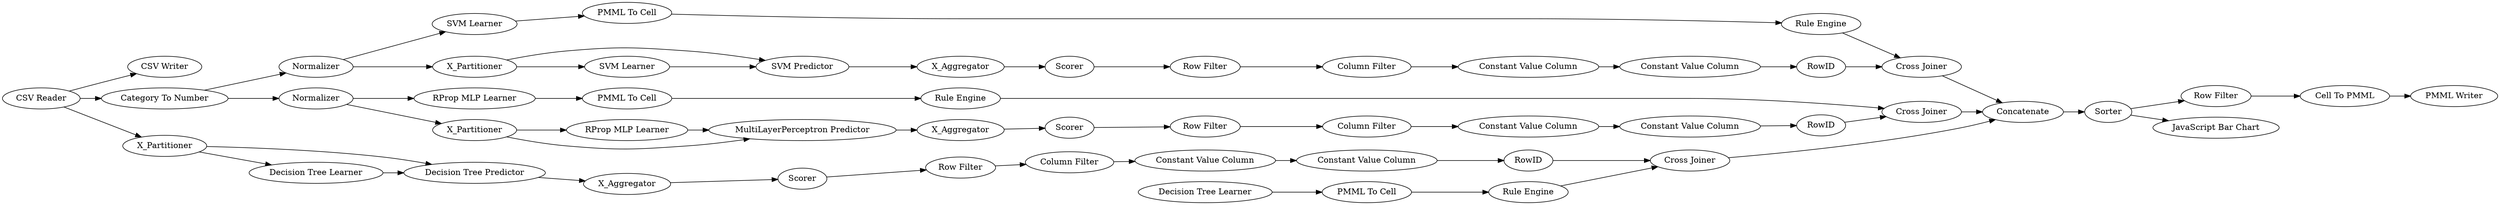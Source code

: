 digraph {
	"-5346719931734904941_9" [label="Row Filter"]
	"2235507846314884048_40" [label=Normalizer]
	"-3463545447151866958_40" [label=Scorer]
	"719655470477920481_9" [label="Row Filter"]
	"-2892198041031936847_33" [label="SVM Learner"]
	"2235507846314884048_2" [label=X_Partitioner]
	"-8604549777684808036_32" [label="Decision Tree Predictor"]
	"-4036376678868301461_22" [label="PMML To Cell"]
	"-3463545447151866958_31" [label="RProp MLP Learner"]
	"7247051905193278879_62" [label="CSV Reader"]
	"-5600254620376744481_293" [label=RowID]
	"-8604549777684808036_7" [label=X_Aggregator]
	"-2892198041031936847_34" [label="PMML To Cell"]
	"719655470477920481_293" [label=RowID]
	"-2892198041031936847_35" [label="Rule Engine"]
	"-3463545447151866958_39" [label=Normalizer]
	"8049027260511456578_33" [label="Decision Tree Learner"]
	"-5346719931734904941_292" [label="Constant Value Column"]
	"-3463545447151866958_7" [label=X_Aggregator]
	"2235507846314884048_41" [label=Scorer]
	"-5600254620376744481_292" [label="Constant Value Column"]
	"-5346719931734904941_290" [label="Constant Value Column"]
	"-5346719931734904941_293" [label=RowID]
	"-8604549777684808036_31" [label="Decision Tree Learner"]
	"719655470477920481_290" [label="Constant Value Column"]
	"7247051905193278879_63" [label="CSV Writer"]
	"719655470477920481_294" [label="Column Filter"]
	"-4036376678868301461_34" [label="Rule Engine"]
	"7247051905193278879_58" [label="Category To Number"]
	"-4036376678868301461_35" [label="RProp MLP Learner"]
	"-3463545447151866958_2" [label=X_Partitioner]
	"2235507846314884048_32" [label="SVM Predictor"]
	"-3463545447151866958_32" [label="MultiLayerPerceptron Predictor"]
	"7247051905193278879_53" [label="Row Filter"]
	"-3463545447151866958_38" [label="Cross Joiner"]
	"2235507846314884048_39" [label="Cross Joiner"]
	"7247051905193278879_52" [label=Sorter]
	"-8604549777684808036_38" [label="Cross Joiner"]
	"8049027260511456578_28" [label="PMML To Cell"]
	"-5600254620376744481_290" [label="Constant Value Column"]
	"-5600254620376744481_9" [label="Row Filter"]
	"7247051905193278879_54" [label="Cell To PMML"]
	"7247051905193278879_61" [label="PMML Writer"]
	"8049027260511456578_34" [label="Rule Engine"]
	"-5346719931734904941_294" [label="Column Filter"]
	"-8604549777684808036_39" [label=Scorer]
	"2235507846314884048_7" [label=X_Aggregator]
	"719655470477920481_292" [label="Constant Value Column"]
	"7247051905193278879_60" [label=Concatenate]
	"7247051905193278879_59" [label="JavaScript Bar Chart"]
	"-8604549777684808036_2" [label=X_Partitioner]
	"2235507846314884048_31" [label="SVM Learner"]
	"-5600254620376744481_294" [label="Column Filter"]
	"-3463545447151866958_39" -> "-4036376678868301461_35"
	"-5600254620376744481_292" -> "-5600254620376744481_293"
	"-3463545447151866958_7" -> "-3463545447151866958_40"
	"719655470477920481_294" -> "719655470477920481_290"
	"-2892198041031936847_34" -> "-2892198041031936847_35"
	"-4036376678868301461_35" -> "-4036376678868301461_22"
	"-5346719931734904941_293" -> "-3463545447151866958_38"
	"719655470477920481_292" -> "719655470477920481_293"
	"-3463545447151866958_39" -> "-3463545447151866958_2"
	"2235507846314884048_2" -> "2235507846314884048_31"
	"-8604549777684808036_38" -> "7247051905193278879_60"
	"2235507846314884048_7" -> "2235507846314884048_41"
	"-5346719931734904941_290" -> "-5346719931734904941_292"
	"-3463545447151866958_2" -> "-3463545447151866958_32"
	"-5346719931734904941_294" -> "-5346719931734904941_290"
	"8049027260511456578_33" -> "8049027260511456578_28"
	"-3463545447151866958_40" -> "-5346719931734904941_9"
	"7247051905193278879_62" -> "7247051905193278879_58"
	"719655470477920481_9" -> "719655470477920481_294"
	"-8604549777684808036_39" -> "719655470477920481_9"
	"7247051905193278879_54" -> "7247051905193278879_61"
	"7247051905193278879_53" -> "7247051905193278879_54"
	"2235507846314884048_40" -> "2235507846314884048_2"
	"2235507846314884048_40" -> "-2892198041031936847_33"
	"-8604549777684808036_2" -> "-8604549777684808036_32"
	"719655470477920481_293" -> "-8604549777684808036_38"
	"7247051905193278879_52" -> "7247051905193278879_53"
	"2235507846314884048_39" -> "7247051905193278879_60"
	"-8604549777684808036_2" -> "-8604549777684808036_31"
	"-3463545447151866958_32" -> "-3463545447151866958_7"
	"-5600254620376744481_290" -> "-5600254620376744481_292"
	"-8604549777684808036_31" -> "-8604549777684808036_32"
	"8049027260511456578_34" -> "-8604549777684808036_38"
	"-3463545447151866958_31" -> "-3463545447151866958_32"
	"-4036376678868301461_34" -> "-3463545447151866958_38"
	"2235507846314884048_31" -> "2235507846314884048_32"
	"7247051905193278879_58" -> "-3463545447151866958_39"
	"2235507846314884048_32" -> "2235507846314884048_7"
	"7247051905193278879_60" -> "7247051905193278879_52"
	"-5600254620376744481_293" -> "2235507846314884048_39"
	"-8604549777684808036_7" -> "-8604549777684808036_39"
	"-5346719931734904941_9" -> "-5346719931734904941_294"
	"-5346719931734904941_292" -> "-5346719931734904941_293"
	"-5600254620376744481_9" -> "-5600254620376744481_294"
	"-4036376678868301461_22" -> "-4036376678868301461_34"
	"-2892198041031936847_33" -> "-2892198041031936847_34"
	"7247051905193278879_62" -> "-8604549777684808036_2"
	"719655470477920481_290" -> "719655470477920481_292"
	"8049027260511456578_28" -> "8049027260511456578_34"
	"-5600254620376744481_294" -> "-5600254620376744481_290"
	"-8604549777684808036_32" -> "-8604549777684808036_7"
	"7247051905193278879_62" -> "7247051905193278879_63"
	"-3463545447151866958_2" -> "-3463545447151866958_31"
	"-3463545447151866958_38" -> "7247051905193278879_60"
	"7247051905193278879_58" -> "2235507846314884048_40"
	"2235507846314884048_41" -> "-5600254620376744481_9"
	"-2892198041031936847_35" -> "2235507846314884048_39"
	"7247051905193278879_52" -> "7247051905193278879_59"
	"2235507846314884048_2" -> "2235507846314884048_32"
	rankdir=LR
}
